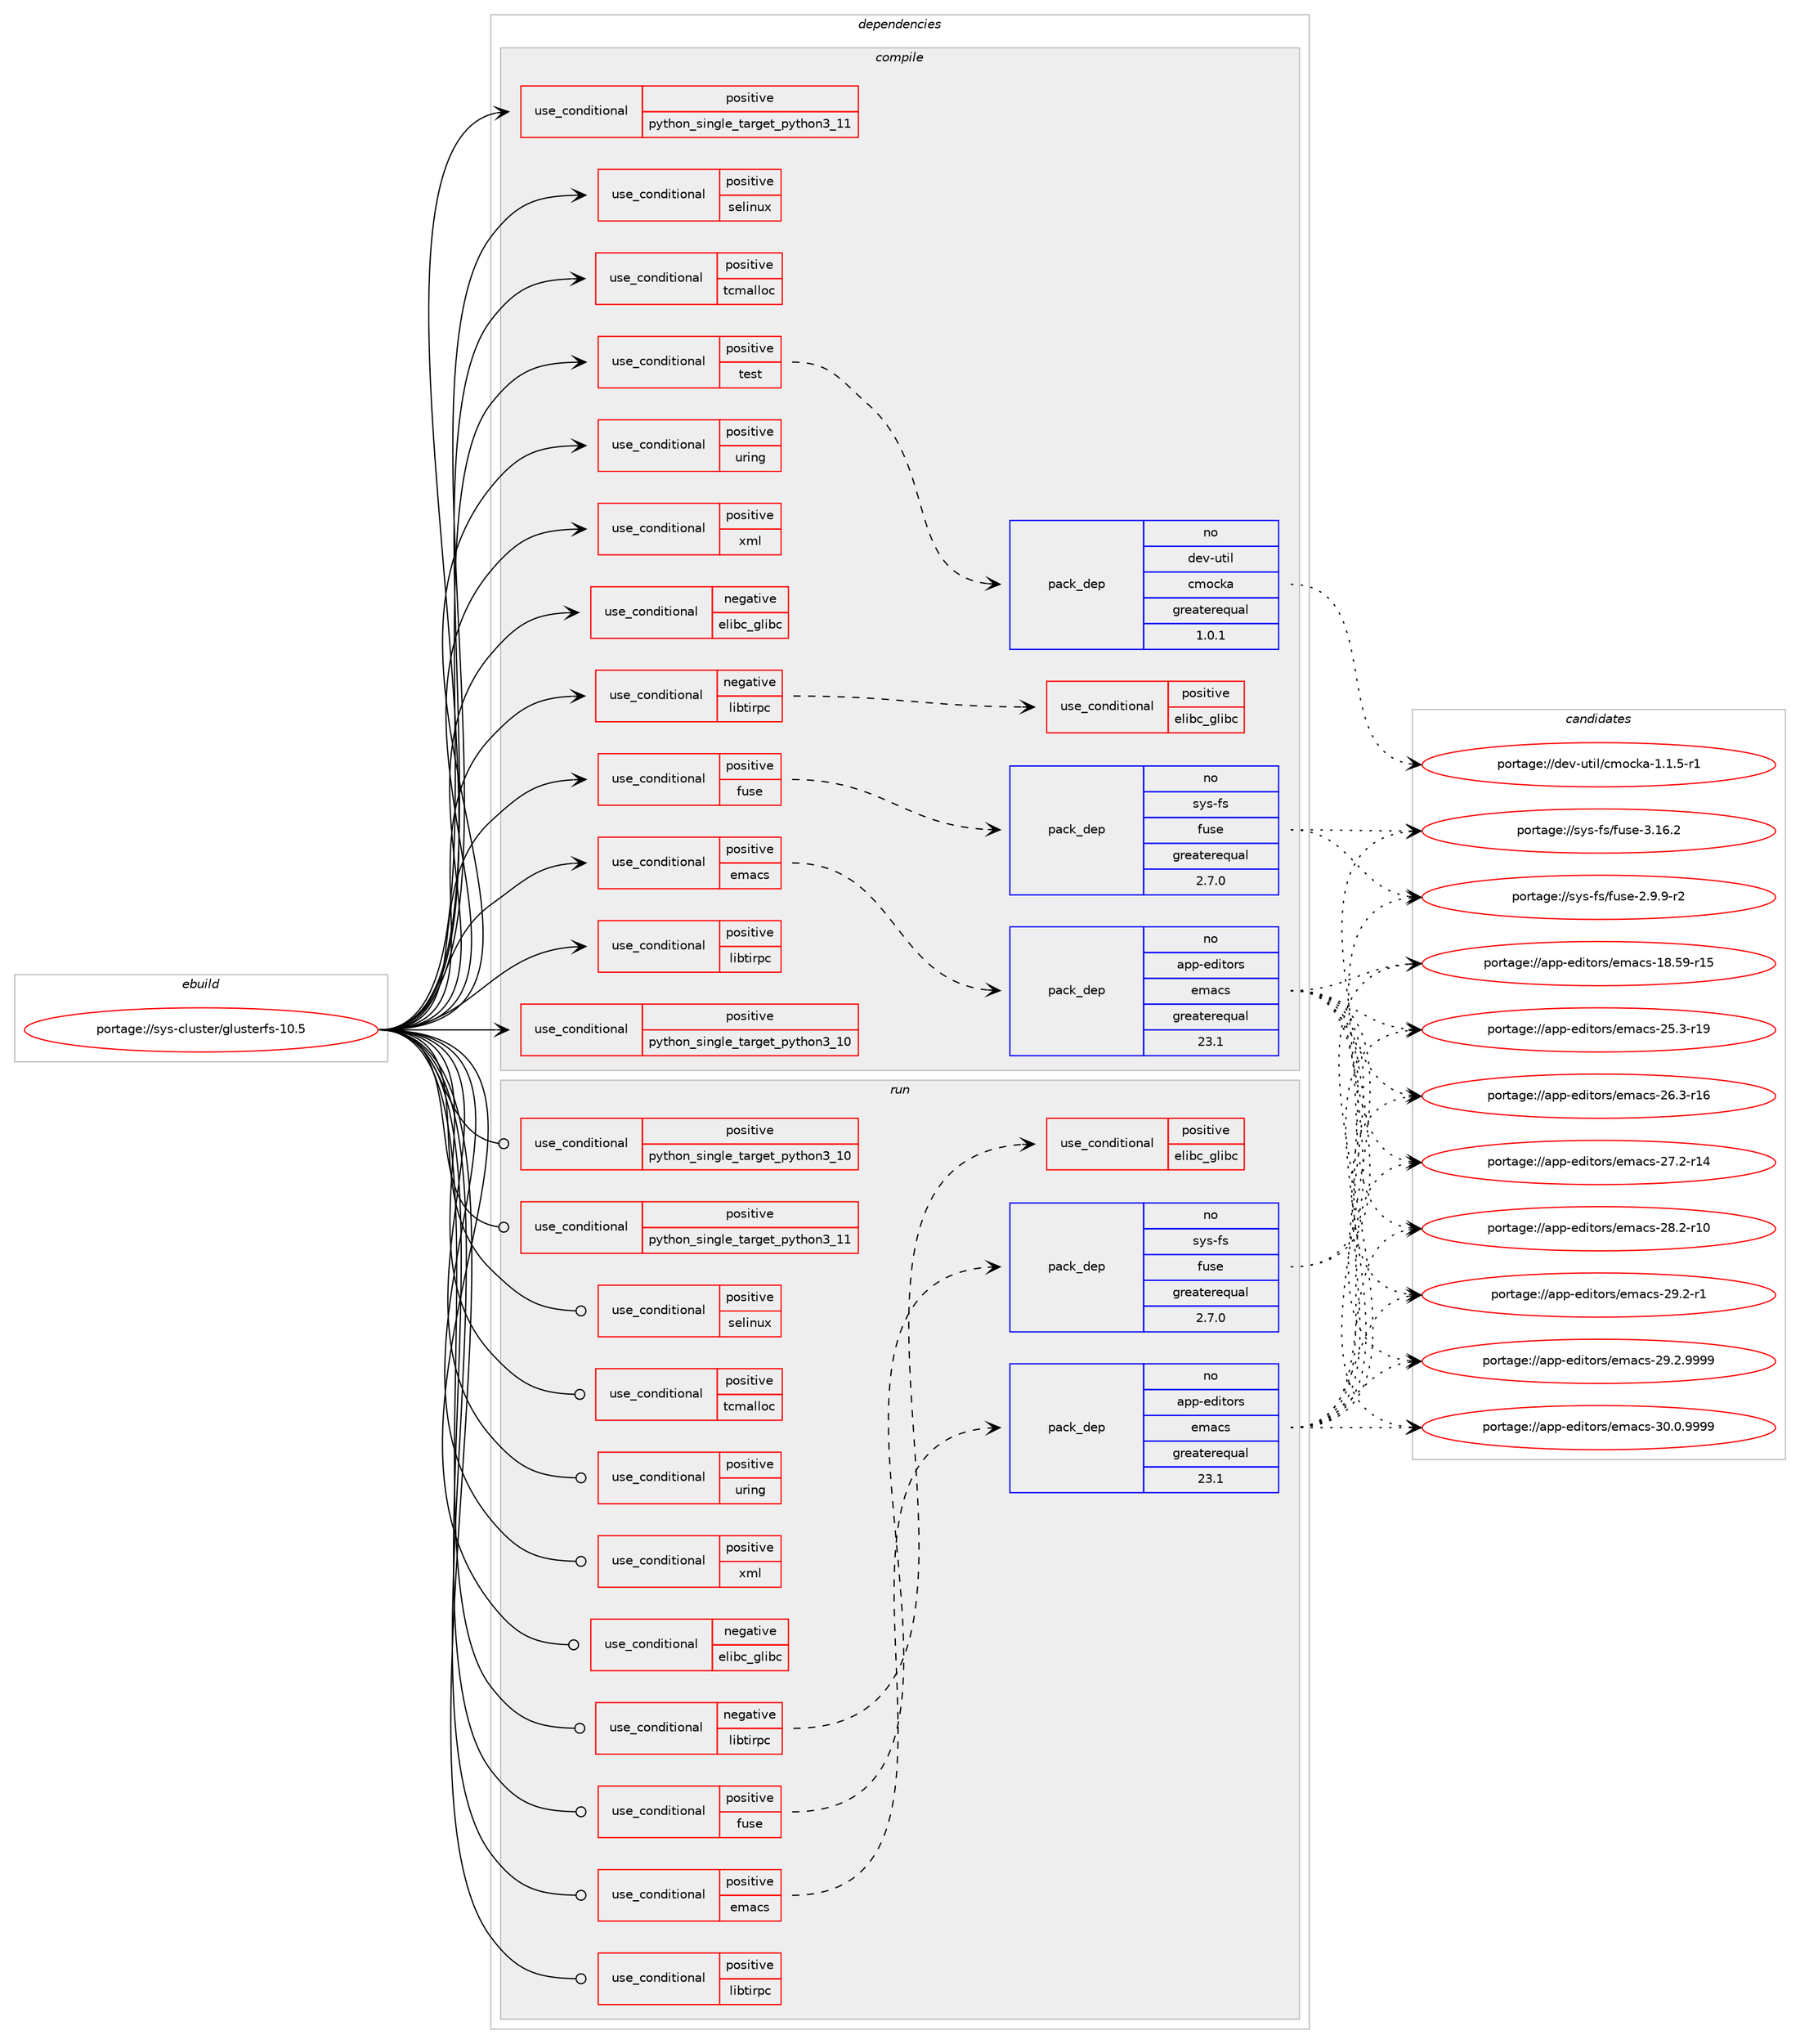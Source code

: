 digraph prolog {

# *************
# Graph options
# *************

newrank=true;
concentrate=true;
compound=true;
graph [rankdir=LR,fontname=Helvetica,fontsize=10,ranksep=1.5];#, ranksep=2.5, nodesep=0.2];
edge  [arrowhead=vee];
node  [fontname=Helvetica,fontsize=10];

# **********
# The ebuild
# **********

subgraph cluster_leftcol {
color=gray;
rank=same;
label=<<i>ebuild</i>>;
id [label="portage://sys-cluster/glusterfs-10.5", color=red, width=4, href="../sys-cluster/glusterfs-10.5.svg"];
}

# ****************
# The dependencies
# ****************

subgraph cluster_midcol {
color=gray;
label=<<i>dependencies</i>>;
subgraph cluster_compile {
fillcolor="#eeeeee";
style=filled;
label=<<i>compile</i>>;
subgraph cond10776 {
dependency15189 [label=<<TABLE BORDER="0" CELLBORDER="1" CELLSPACING="0" CELLPADDING="4"><TR><TD ROWSPAN="3" CELLPADDING="10">use_conditional</TD></TR><TR><TD>negative</TD></TR><TR><TD>elibc_glibc</TD></TR></TABLE>>, shape=none, color=red];
# *** BEGIN UNKNOWN DEPENDENCY TYPE (TODO) ***
# dependency15189 -> package_dependency(portage://sys-cluster/glusterfs-10.5,install,no,sys-libs,argp-standalone,none,[,,],[],[])
# *** END UNKNOWN DEPENDENCY TYPE (TODO) ***

}
id:e -> dependency15189:w [weight=20,style="solid",arrowhead="vee"];
subgraph cond10777 {
dependency15190 [label=<<TABLE BORDER="0" CELLBORDER="1" CELLSPACING="0" CELLPADDING="4"><TR><TD ROWSPAN="3" CELLPADDING="10">use_conditional</TD></TR><TR><TD>negative</TD></TR><TR><TD>libtirpc</TD></TR></TABLE>>, shape=none, color=red];
subgraph cond10778 {
dependency15191 [label=<<TABLE BORDER="0" CELLBORDER="1" CELLSPACING="0" CELLPADDING="4"><TR><TD ROWSPAN="3" CELLPADDING="10">use_conditional</TD></TR><TR><TD>positive</TD></TR><TR><TD>elibc_glibc</TD></TR></TABLE>>, shape=none, color=red];
# *** BEGIN UNKNOWN DEPENDENCY TYPE (TODO) ***
# dependency15191 -> package_dependency(portage://sys-cluster/glusterfs-10.5,install,no,sys-libs,glibc,none,[,,],[],[use(enable(rpc),negative)])
# *** END UNKNOWN DEPENDENCY TYPE (TODO) ***

}
dependency15190:e -> dependency15191:w [weight=20,style="dashed",arrowhead="vee"];
}
id:e -> dependency15190:w [weight=20,style="solid",arrowhead="vee"];
subgraph cond10779 {
dependency15192 [label=<<TABLE BORDER="0" CELLBORDER="1" CELLSPACING="0" CELLPADDING="4"><TR><TD ROWSPAN="3" CELLPADDING="10">use_conditional</TD></TR><TR><TD>positive</TD></TR><TR><TD>emacs</TD></TR></TABLE>>, shape=none, color=red];
subgraph pack4267 {
dependency15193 [label=<<TABLE BORDER="0" CELLBORDER="1" CELLSPACING="0" CELLPADDING="4" WIDTH="220"><TR><TD ROWSPAN="6" CELLPADDING="30">pack_dep</TD></TR><TR><TD WIDTH="110">no</TD></TR><TR><TD>app-editors</TD></TR><TR><TD>emacs</TD></TR><TR><TD>greaterequal</TD></TR><TR><TD>23.1</TD></TR></TABLE>>, shape=none, color=blue];
}
dependency15192:e -> dependency15193:w [weight=20,style="dashed",arrowhead="vee"];
}
id:e -> dependency15192:w [weight=20,style="solid",arrowhead="vee"];
subgraph cond10780 {
dependency15194 [label=<<TABLE BORDER="0" CELLBORDER="1" CELLSPACING="0" CELLPADDING="4"><TR><TD ROWSPAN="3" CELLPADDING="10">use_conditional</TD></TR><TR><TD>positive</TD></TR><TR><TD>fuse</TD></TR></TABLE>>, shape=none, color=red];
subgraph pack4268 {
dependency15195 [label=<<TABLE BORDER="0" CELLBORDER="1" CELLSPACING="0" CELLPADDING="4" WIDTH="220"><TR><TD ROWSPAN="6" CELLPADDING="30">pack_dep</TD></TR><TR><TD WIDTH="110">no</TD></TR><TR><TD>sys-fs</TD></TR><TR><TD>fuse</TD></TR><TR><TD>greaterequal</TD></TR><TR><TD>2.7.0</TD></TR></TABLE>>, shape=none, color=blue];
}
dependency15194:e -> dependency15195:w [weight=20,style="dashed",arrowhead="vee"];
}
id:e -> dependency15194:w [weight=20,style="solid",arrowhead="vee"];
subgraph cond10781 {
dependency15196 [label=<<TABLE BORDER="0" CELLBORDER="1" CELLSPACING="0" CELLPADDING="4"><TR><TD ROWSPAN="3" CELLPADDING="10">use_conditional</TD></TR><TR><TD>positive</TD></TR><TR><TD>libtirpc</TD></TR></TABLE>>, shape=none, color=red];
# *** BEGIN UNKNOWN DEPENDENCY TYPE (TODO) ***
# dependency15196 -> package_dependency(portage://sys-cluster/glusterfs-10.5,install,no,net-libs,libtirpc,none,[,,],any_same_slot,[])
# *** END UNKNOWN DEPENDENCY TYPE (TODO) ***

}
id:e -> dependency15196:w [weight=20,style="solid",arrowhead="vee"];
subgraph cond10782 {
dependency15197 [label=<<TABLE BORDER="0" CELLBORDER="1" CELLSPACING="0" CELLPADDING="4"><TR><TD ROWSPAN="3" CELLPADDING="10">use_conditional</TD></TR><TR><TD>positive</TD></TR><TR><TD>python_single_target_python3_10</TD></TR></TABLE>>, shape=none, color=red];
# *** BEGIN UNKNOWN DEPENDENCY TYPE (TODO) ***
# dependency15197 -> package_dependency(portage://sys-cluster/glusterfs-10.5,install,no,dev-lang,python,none,[,,],[slot(3.10)],[])
# *** END UNKNOWN DEPENDENCY TYPE (TODO) ***

}
id:e -> dependency15197:w [weight=20,style="solid",arrowhead="vee"];
subgraph cond10783 {
dependency15198 [label=<<TABLE BORDER="0" CELLBORDER="1" CELLSPACING="0" CELLPADDING="4"><TR><TD ROWSPAN="3" CELLPADDING="10">use_conditional</TD></TR><TR><TD>positive</TD></TR><TR><TD>python_single_target_python3_11</TD></TR></TABLE>>, shape=none, color=red];
# *** BEGIN UNKNOWN DEPENDENCY TYPE (TODO) ***
# dependency15198 -> package_dependency(portage://sys-cluster/glusterfs-10.5,install,no,dev-lang,python,none,[,,],[slot(3.11)],[])
# *** END UNKNOWN DEPENDENCY TYPE (TODO) ***

}
id:e -> dependency15198:w [weight=20,style="solid",arrowhead="vee"];
subgraph cond10784 {
dependency15199 [label=<<TABLE BORDER="0" CELLBORDER="1" CELLSPACING="0" CELLPADDING="4"><TR><TD ROWSPAN="3" CELLPADDING="10">use_conditional</TD></TR><TR><TD>positive</TD></TR><TR><TD>selinux</TD></TR></TABLE>>, shape=none, color=red];
# *** BEGIN UNKNOWN DEPENDENCY TYPE (TODO) ***
# dependency15199 -> package_dependency(portage://sys-cluster/glusterfs-10.5,install,no,sec-policy,selinux-glusterfs,none,[,,],[],[])
# *** END UNKNOWN DEPENDENCY TYPE (TODO) ***

}
id:e -> dependency15199:w [weight=20,style="solid",arrowhead="vee"];
subgraph cond10785 {
dependency15200 [label=<<TABLE BORDER="0" CELLBORDER="1" CELLSPACING="0" CELLPADDING="4"><TR><TD ROWSPAN="3" CELLPADDING="10">use_conditional</TD></TR><TR><TD>positive</TD></TR><TR><TD>tcmalloc</TD></TR></TABLE>>, shape=none, color=red];
# *** BEGIN UNKNOWN DEPENDENCY TYPE (TODO) ***
# dependency15200 -> package_dependency(portage://sys-cluster/glusterfs-10.5,install,no,dev-util,google-perftools,none,[,,],[],[])
# *** END UNKNOWN DEPENDENCY TYPE (TODO) ***

}
id:e -> dependency15200:w [weight=20,style="solid",arrowhead="vee"];
subgraph cond10786 {
dependency15201 [label=<<TABLE BORDER="0" CELLBORDER="1" CELLSPACING="0" CELLPADDING="4"><TR><TD ROWSPAN="3" CELLPADDING="10">use_conditional</TD></TR><TR><TD>positive</TD></TR><TR><TD>test</TD></TR></TABLE>>, shape=none, color=red];
subgraph pack4269 {
dependency15202 [label=<<TABLE BORDER="0" CELLBORDER="1" CELLSPACING="0" CELLPADDING="4" WIDTH="220"><TR><TD ROWSPAN="6" CELLPADDING="30">pack_dep</TD></TR><TR><TD WIDTH="110">no</TD></TR><TR><TD>dev-util</TD></TR><TR><TD>cmocka</TD></TR><TR><TD>greaterequal</TD></TR><TR><TD>1.0.1</TD></TR></TABLE>>, shape=none, color=blue];
}
dependency15201:e -> dependency15202:w [weight=20,style="dashed",arrowhead="vee"];
# *** BEGIN UNKNOWN DEPENDENCY TYPE (TODO) ***
# dependency15201 -> package_dependency(portage://sys-cluster/glusterfs-10.5,install,no,app-benchmarks,dbench,none,[,,],[],[])
# *** END UNKNOWN DEPENDENCY TYPE (TODO) ***

# *** BEGIN UNKNOWN DEPENDENCY TYPE (TODO) ***
# dependency15201 -> package_dependency(portage://sys-cluster/glusterfs-10.5,install,no,dev-vcs,git,none,[,,],[],[])
# *** END UNKNOWN DEPENDENCY TYPE (TODO) ***

# *** BEGIN UNKNOWN DEPENDENCY TYPE (TODO) ***
# dependency15201 -> package_dependency(portage://sys-cluster/glusterfs-10.5,install,no,virtual,perl-Test-Harness,none,[,,],[],[])
# *** END UNKNOWN DEPENDENCY TYPE (TODO) ***

# *** BEGIN UNKNOWN DEPENDENCY TYPE (TODO) ***
# dependency15201 -> package_dependency(portage://sys-cluster/glusterfs-10.5,install,no,dev-libs,yajl,none,[,,],[],[])
# *** END UNKNOWN DEPENDENCY TYPE (TODO) ***

# *** BEGIN UNKNOWN DEPENDENCY TYPE (TODO) ***
# dependency15201 -> package_dependency(portage://sys-cluster/glusterfs-10.5,install,no,sys-fs,xfsprogs,none,[,,],[],[])
# *** END UNKNOWN DEPENDENCY TYPE (TODO) ***

# *** BEGIN UNKNOWN DEPENDENCY TYPE (TODO) ***
# dependency15201 -> package_dependency(portage://sys-cluster/glusterfs-10.5,install,no,sys-apps,attr,none,[,,],[],[])
# *** END UNKNOWN DEPENDENCY TYPE (TODO) ***

}
id:e -> dependency15201:w [weight=20,style="solid",arrowhead="vee"];
subgraph cond10787 {
dependency15203 [label=<<TABLE BORDER="0" CELLBORDER="1" CELLSPACING="0" CELLPADDING="4"><TR><TD ROWSPAN="3" CELLPADDING="10">use_conditional</TD></TR><TR><TD>positive</TD></TR><TR><TD>uring</TD></TR></TABLE>>, shape=none, color=red];
# *** BEGIN UNKNOWN DEPENDENCY TYPE (TODO) ***
# dependency15203 -> package_dependency(portage://sys-cluster/glusterfs-10.5,install,no,sys-libs,liburing,none,[,,],any_same_slot,[])
# *** END UNKNOWN DEPENDENCY TYPE (TODO) ***

}
id:e -> dependency15203:w [weight=20,style="solid",arrowhead="vee"];
subgraph cond10788 {
dependency15204 [label=<<TABLE BORDER="0" CELLBORDER="1" CELLSPACING="0" CELLPADDING="4"><TR><TD ROWSPAN="3" CELLPADDING="10">use_conditional</TD></TR><TR><TD>positive</TD></TR><TR><TD>xml</TD></TR></TABLE>>, shape=none, color=red];
# *** BEGIN UNKNOWN DEPENDENCY TYPE (TODO) ***
# dependency15204 -> package_dependency(portage://sys-cluster/glusterfs-10.5,install,no,dev-libs,libxml2,none,[,,],[],[])
# *** END UNKNOWN DEPENDENCY TYPE (TODO) ***

}
id:e -> dependency15204:w [weight=20,style="solid",arrowhead="vee"];
# *** BEGIN UNKNOWN DEPENDENCY TYPE (TODO) ***
# id -> package_dependency(portage://sys-cluster/glusterfs-10.5,install,no,acct-group,gluster,none,[,,],[],[])
# *** END UNKNOWN DEPENDENCY TYPE (TODO) ***

# *** BEGIN UNKNOWN DEPENDENCY TYPE (TODO) ***
# id -> package_dependency(portage://sys-cluster/glusterfs-10.5,install,no,acct-user,gluster,none,[,,],[],[])
# *** END UNKNOWN DEPENDENCY TYPE (TODO) ***

# *** BEGIN UNKNOWN DEPENDENCY TYPE (TODO) ***
# id -> package_dependency(portage://sys-cluster/glusterfs-10.5,install,no,dev-libs,libaio,none,[,,],[],[])
# *** END UNKNOWN DEPENDENCY TYPE (TODO) ***

# *** BEGIN UNKNOWN DEPENDENCY TYPE (TODO) ***
# id -> package_dependency(portage://sys-cluster/glusterfs-10.5,install,no,dev-libs,openssl,none,[,,],any_same_slot,[use(disable(bindist),negative)])
# *** END UNKNOWN DEPENDENCY TYPE (TODO) ***

# *** BEGIN UNKNOWN DEPENDENCY TYPE (TODO) ***
# id -> package_dependency(portage://sys-cluster/glusterfs-10.5,install,no,dev-libs,userspace-rcu,none,[,,],any_same_slot,[])
# *** END UNKNOWN DEPENDENCY TYPE (TODO) ***

# *** BEGIN UNKNOWN DEPENDENCY TYPE (TODO) ***
# id -> package_dependency(portage://sys-cluster/glusterfs-10.5,install,no,net-libs,rpcsvc-proto,none,[,,],[],[])
# *** END UNKNOWN DEPENDENCY TYPE (TODO) ***

# *** BEGIN UNKNOWN DEPENDENCY TYPE (TODO) ***
# id -> package_dependency(portage://sys-cluster/glusterfs-10.5,install,no,sys-apps,util-linux,none,[,,],[],[])
# *** END UNKNOWN DEPENDENCY TYPE (TODO) ***

# *** BEGIN UNKNOWN DEPENDENCY TYPE (TODO) ***
# id -> package_dependency(portage://sys-cluster/glusterfs-10.5,install,no,sys-libs,readline,none,[,,],any_same_slot,[])
# *** END UNKNOWN DEPENDENCY TYPE (TODO) ***

# *** BEGIN UNKNOWN DEPENDENCY TYPE (TODO) ***
# id -> package_dependency(portage://sys-cluster/glusterfs-10.5,install,no,virtual,acl,none,[,,],[],[])
# *** END UNKNOWN DEPENDENCY TYPE (TODO) ***

}
subgraph cluster_compileandrun {
fillcolor="#eeeeee";
style=filled;
label=<<i>compile and run</i>>;
}
subgraph cluster_run {
fillcolor="#eeeeee";
style=filled;
label=<<i>run</i>>;
subgraph cond10789 {
dependency15205 [label=<<TABLE BORDER="0" CELLBORDER="1" CELLSPACING="0" CELLPADDING="4"><TR><TD ROWSPAN="3" CELLPADDING="10">use_conditional</TD></TR><TR><TD>negative</TD></TR><TR><TD>elibc_glibc</TD></TR></TABLE>>, shape=none, color=red];
# *** BEGIN UNKNOWN DEPENDENCY TYPE (TODO) ***
# dependency15205 -> package_dependency(portage://sys-cluster/glusterfs-10.5,run,no,sys-libs,argp-standalone,none,[,,],[],[])
# *** END UNKNOWN DEPENDENCY TYPE (TODO) ***

}
id:e -> dependency15205:w [weight=20,style="solid",arrowhead="odot"];
subgraph cond10790 {
dependency15206 [label=<<TABLE BORDER="0" CELLBORDER="1" CELLSPACING="0" CELLPADDING="4"><TR><TD ROWSPAN="3" CELLPADDING="10">use_conditional</TD></TR><TR><TD>negative</TD></TR><TR><TD>libtirpc</TD></TR></TABLE>>, shape=none, color=red];
subgraph cond10791 {
dependency15207 [label=<<TABLE BORDER="0" CELLBORDER="1" CELLSPACING="0" CELLPADDING="4"><TR><TD ROWSPAN="3" CELLPADDING="10">use_conditional</TD></TR><TR><TD>positive</TD></TR><TR><TD>elibc_glibc</TD></TR></TABLE>>, shape=none, color=red];
# *** BEGIN UNKNOWN DEPENDENCY TYPE (TODO) ***
# dependency15207 -> package_dependency(portage://sys-cluster/glusterfs-10.5,run,no,sys-libs,glibc,none,[,,],[],[use(enable(rpc),negative)])
# *** END UNKNOWN DEPENDENCY TYPE (TODO) ***

}
dependency15206:e -> dependency15207:w [weight=20,style="dashed",arrowhead="vee"];
}
id:e -> dependency15206:w [weight=20,style="solid",arrowhead="odot"];
subgraph cond10792 {
dependency15208 [label=<<TABLE BORDER="0" CELLBORDER="1" CELLSPACING="0" CELLPADDING="4"><TR><TD ROWSPAN="3" CELLPADDING="10">use_conditional</TD></TR><TR><TD>positive</TD></TR><TR><TD>emacs</TD></TR></TABLE>>, shape=none, color=red];
subgraph pack4270 {
dependency15209 [label=<<TABLE BORDER="0" CELLBORDER="1" CELLSPACING="0" CELLPADDING="4" WIDTH="220"><TR><TD ROWSPAN="6" CELLPADDING="30">pack_dep</TD></TR><TR><TD WIDTH="110">no</TD></TR><TR><TD>app-editors</TD></TR><TR><TD>emacs</TD></TR><TR><TD>greaterequal</TD></TR><TR><TD>23.1</TD></TR></TABLE>>, shape=none, color=blue];
}
dependency15208:e -> dependency15209:w [weight=20,style="dashed",arrowhead="vee"];
}
id:e -> dependency15208:w [weight=20,style="solid",arrowhead="odot"];
subgraph cond10793 {
dependency15210 [label=<<TABLE BORDER="0" CELLBORDER="1" CELLSPACING="0" CELLPADDING="4"><TR><TD ROWSPAN="3" CELLPADDING="10">use_conditional</TD></TR><TR><TD>positive</TD></TR><TR><TD>fuse</TD></TR></TABLE>>, shape=none, color=red];
subgraph pack4271 {
dependency15211 [label=<<TABLE BORDER="0" CELLBORDER="1" CELLSPACING="0" CELLPADDING="4" WIDTH="220"><TR><TD ROWSPAN="6" CELLPADDING="30">pack_dep</TD></TR><TR><TD WIDTH="110">no</TD></TR><TR><TD>sys-fs</TD></TR><TR><TD>fuse</TD></TR><TR><TD>greaterequal</TD></TR><TR><TD>2.7.0</TD></TR></TABLE>>, shape=none, color=blue];
}
dependency15210:e -> dependency15211:w [weight=20,style="dashed",arrowhead="vee"];
}
id:e -> dependency15210:w [weight=20,style="solid",arrowhead="odot"];
subgraph cond10794 {
dependency15212 [label=<<TABLE BORDER="0" CELLBORDER="1" CELLSPACING="0" CELLPADDING="4"><TR><TD ROWSPAN="3" CELLPADDING="10">use_conditional</TD></TR><TR><TD>positive</TD></TR><TR><TD>libtirpc</TD></TR></TABLE>>, shape=none, color=red];
# *** BEGIN UNKNOWN DEPENDENCY TYPE (TODO) ***
# dependency15212 -> package_dependency(portage://sys-cluster/glusterfs-10.5,run,no,net-libs,libtirpc,none,[,,],any_same_slot,[])
# *** END UNKNOWN DEPENDENCY TYPE (TODO) ***

}
id:e -> dependency15212:w [weight=20,style="solid",arrowhead="odot"];
subgraph cond10795 {
dependency15213 [label=<<TABLE BORDER="0" CELLBORDER="1" CELLSPACING="0" CELLPADDING="4"><TR><TD ROWSPAN="3" CELLPADDING="10">use_conditional</TD></TR><TR><TD>positive</TD></TR><TR><TD>python_single_target_python3_10</TD></TR></TABLE>>, shape=none, color=red];
# *** BEGIN UNKNOWN DEPENDENCY TYPE (TODO) ***
# dependency15213 -> package_dependency(portage://sys-cluster/glusterfs-10.5,run,no,dev-lang,python,none,[,,],[slot(3.10)],[])
# *** END UNKNOWN DEPENDENCY TYPE (TODO) ***

}
id:e -> dependency15213:w [weight=20,style="solid",arrowhead="odot"];
subgraph cond10796 {
dependency15214 [label=<<TABLE BORDER="0" CELLBORDER="1" CELLSPACING="0" CELLPADDING="4"><TR><TD ROWSPAN="3" CELLPADDING="10">use_conditional</TD></TR><TR><TD>positive</TD></TR><TR><TD>python_single_target_python3_11</TD></TR></TABLE>>, shape=none, color=red];
# *** BEGIN UNKNOWN DEPENDENCY TYPE (TODO) ***
# dependency15214 -> package_dependency(portage://sys-cluster/glusterfs-10.5,run,no,dev-lang,python,none,[,,],[slot(3.11)],[])
# *** END UNKNOWN DEPENDENCY TYPE (TODO) ***

}
id:e -> dependency15214:w [weight=20,style="solid",arrowhead="odot"];
subgraph cond10797 {
dependency15215 [label=<<TABLE BORDER="0" CELLBORDER="1" CELLSPACING="0" CELLPADDING="4"><TR><TD ROWSPAN="3" CELLPADDING="10">use_conditional</TD></TR><TR><TD>positive</TD></TR><TR><TD>selinux</TD></TR></TABLE>>, shape=none, color=red];
# *** BEGIN UNKNOWN DEPENDENCY TYPE (TODO) ***
# dependency15215 -> package_dependency(portage://sys-cluster/glusterfs-10.5,run,no,sec-policy,selinux-glusterfs,none,[,,],[],[])
# *** END UNKNOWN DEPENDENCY TYPE (TODO) ***

}
id:e -> dependency15215:w [weight=20,style="solid",arrowhead="odot"];
subgraph cond10798 {
dependency15216 [label=<<TABLE BORDER="0" CELLBORDER="1" CELLSPACING="0" CELLPADDING="4"><TR><TD ROWSPAN="3" CELLPADDING="10">use_conditional</TD></TR><TR><TD>positive</TD></TR><TR><TD>tcmalloc</TD></TR></TABLE>>, shape=none, color=red];
# *** BEGIN UNKNOWN DEPENDENCY TYPE (TODO) ***
# dependency15216 -> package_dependency(portage://sys-cluster/glusterfs-10.5,run,no,dev-util,google-perftools,none,[,,],[],[])
# *** END UNKNOWN DEPENDENCY TYPE (TODO) ***

}
id:e -> dependency15216:w [weight=20,style="solid",arrowhead="odot"];
subgraph cond10799 {
dependency15217 [label=<<TABLE BORDER="0" CELLBORDER="1" CELLSPACING="0" CELLPADDING="4"><TR><TD ROWSPAN="3" CELLPADDING="10">use_conditional</TD></TR><TR><TD>positive</TD></TR><TR><TD>uring</TD></TR></TABLE>>, shape=none, color=red];
# *** BEGIN UNKNOWN DEPENDENCY TYPE (TODO) ***
# dependency15217 -> package_dependency(portage://sys-cluster/glusterfs-10.5,run,no,sys-libs,liburing,none,[,,],any_same_slot,[])
# *** END UNKNOWN DEPENDENCY TYPE (TODO) ***

}
id:e -> dependency15217:w [weight=20,style="solid",arrowhead="odot"];
subgraph cond10800 {
dependency15218 [label=<<TABLE BORDER="0" CELLBORDER="1" CELLSPACING="0" CELLPADDING="4"><TR><TD ROWSPAN="3" CELLPADDING="10">use_conditional</TD></TR><TR><TD>positive</TD></TR><TR><TD>xml</TD></TR></TABLE>>, shape=none, color=red];
# *** BEGIN UNKNOWN DEPENDENCY TYPE (TODO) ***
# dependency15218 -> package_dependency(portage://sys-cluster/glusterfs-10.5,run,no,dev-libs,libxml2,none,[,,],[],[])
# *** END UNKNOWN DEPENDENCY TYPE (TODO) ***

}
id:e -> dependency15218:w [weight=20,style="solid",arrowhead="odot"];
# *** BEGIN UNKNOWN DEPENDENCY TYPE (TODO) ***
# id -> package_dependency(portage://sys-cluster/glusterfs-10.5,run,no,acct-group,gluster,none,[,,],[],[])
# *** END UNKNOWN DEPENDENCY TYPE (TODO) ***

# *** BEGIN UNKNOWN DEPENDENCY TYPE (TODO) ***
# id -> package_dependency(portage://sys-cluster/glusterfs-10.5,run,no,acct-user,gluster,none,[,,],[],[])
# *** END UNKNOWN DEPENDENCY TYPE (TODO) ***

# *** BEGIN UNKNOWN DEPENDENCY TYPE (TODO) ***
# id -> package_dependency(portage://sys-cluster/glusterfs-10.5,run,no,dev-libs,libaio,none,[,,],[],[])
# *** END UNKNOWN DEPENDENCY TYPE (TODO) ***

# *** BEGIN UNKNOWN DEPENDENCY TYPE (TODO) ***
# id -> package_dependency(portage://sys-cluster/glusterfs-10.5,run,no,dev-libs,openssl,none,[,,],any_same_slot,[use(disable(bindist),negative)])
# *** END UNKNOWN DEPENDENCY TYPE (TODO) ***

# *** BEGIN UNKNOWN DEPENDENCY TYPE (TODO) ***
# id -> package_dependency(portage://sys-cluster/glusterfs-10.5,run,no,dev-libs,userspace-rcu,none,[,,],any_same_slot,[])
# *** END UNKNOWN DEPENDENCY TYPE (TODO) ***

# *** BEGIN UNKNOWN DEPENDENCY TYPE (TODO) ***
# id -> package_dependency(portage://sys-cluster/glusterfs-10.5,run,no,net-libs,rpcsvc-proto,none,[,,],[],[])
# *** END UNKNOWN DEPENDENCY TYPE (TODO) ***

# *** BEGIN UNKNOWN DEPENDENCY TYPE (TODO) ***
# id -> package_dependency(portage://sys-cluster/glusterfs-10.5,run,no,sys-apps,util-linux,none,[,,],[],[])
# *** END UNKNOWN DEPENDENCY TYPE (TODO) ***

# *** BEGIN UNKNOWN DEPENDENCY TYPE (TODO) ***
# id -> package_dependency(portage://sys-cluster/glusterfs-10.5,run,no,sys-libs,readline,none,[,,],any_same_slot,[])
# *** END UNKNOWN DEPENDENCY TYPE (TODO) ***

# *** BEGIN UNKNOWN DEPENDENCY TYPE (TODO) ***
# id -> package_dependency(portage://sys-cluster/glusterfs-10.5,run,no,virtual,tmpfiles,none,[,,],[],[])
# *** END UNKNOWN DEPENDENCY TYPE (TODO) ***

}
}

# **************
# The candidates
# **************

subgraph cluster_choices {
rank=same;
color=gray;
label=<<i>candidates</i>>;

subgraph choice4267 {
color=black;
nodesep=1;
choice9711211245101100105116111114115471011099799115454956465357451144953 [label="portage://app-editors/emacs-18.59-r15", color=red, width=4,href="../app-editors/emacs-18.59-r15.svg"];
choice97112112451011001051161111141154710110997991154550534651451144957 [label="portage://app-editors/emacs-25.3-r19", color=red, width=4,href="../app-editors/emacs-25.3-r19.svg"];
choice97112112451011001051161111141154710110997991154550544651451144954 [label="portage://app-editors/emacs-26.3-r16", color=red, width=4,href="../app-editors/emacs-26.3-r16.svg"];
choice97112112451011001051161111141154710110997991154550554650451144952 [label="portage://app-editors/emacs-27.2-r14", color=red, width=4,href="../app-editors/emacs-27.2-r14.svg"];
choice97112112451011001051161111141154710110997991154550564650451144948 [label="portage://app-editors/emacs-28.2-r10", color=red, width=4,href="../app-editors/emacs-28.2-r10.svg"];
choice971121124510110010511611111411547101109979911545505746504511449 [label="portage://app-editors/emacs-29.2-r1", color=red, width=4,href="../app-editors/emacs-29.2-r1.svg"];
choice971121124510110010511611111411547101109979911545505746504657575757 [label="portage://app-editors/emacs-29.2.9999", color=red, width=4,href="../app-editors/emacs-29.2.9999.svg"];
choice971121124510110010511611111411547101109979911545514846484657575757 [label="portage://app-editors/emacs-30.0.9999", color=red, width=4,href="../app-editors/emacs-30.0.9999.svg"];
dependency15193:e -> choice9711211245101100105116111114115471011099799115454956465357451144953:w [style=dotted,weight="100"];
dependency15193:e -> choice97112112451011001051161111141154710110997991154550534651451144957:w [style=dotted,weight="100"];
dependency15193:e -> choice97112112451011001051161111141154710110997991154550544651451144954:w [style=dotted,weight="100"];
dependency15193:e -> choice97112112451011001051161111141154710110997991154550554650451144952:w [style=dotted,weight="100"];
dependency15193:e -> choice97112112451011001051161111141154710110997991154550564650451144948:w [style=dotted,weight="100"];
dependency15193:e -> choice971121124510110010511611111411547101109979911545505746504511449:w [style=dotted,weight="100"];
dependency15193:e -> choice971121124510110010511611111411547101109979911545505746504657575757:w [style=dotted,weight="100"];
dependency15193:e -> choice971121124510110010511611111411547101109979911545514846484657575757:w [style=dotted,weight="100"];
}
subgraph choice4268 {
color=black;
nodesep=1;
choice11512111545102115471021171151014550465746574511450 [label="portage://sys-fs/fuse-2.9.9-r2", color=red, width=4,href="../sys-fs/fuse-2.9.9-r2.svg"];
choice115121115451021154710211711510145514649544650 [label="portage://sys-fs/fuse-3.16.2", color=red, width=4,href="../sys-fs/fuse-3.16.2.svg"];
dependency15195:e -> choice11512111545102115471021171151014550465746574511450:w [style=dotted,weight="100"];
dependency15195:e -> choice115121115451021154710211711510145514649544650:w [style=dotted,weight="100"];
}
subgraph choice4269 {
color=black;
nodesep=1;
choice10010111845117116105108479910911199107974549464946534511449 [label="portage://dev-util/cmocka-1.1.5-r1", color=red, width=4,href="../dev-util/cmocka-1.1.5-r1.svg"];
dependency15202:e -> choice10010111845117116105108479910911199107974549464946534511449:w [style=dotted,weight="100"];
}
subgraph choice4270 {
color=black;
nodesep=1;
choice9711211245101100105116111114115471011099799115454956465357451144953 [label="portage://app-editors/emacs-18.59-r15", color=red, width=4,href="../app-editors/emacs-18.59-r15.svg"];
choice97112112451011001051161111141154710110997991154550534651451144957 [label="portage://app-editors/emacs-25.3-r19", color=red, width=4,href="../app-editors/emacs-25.3-r19.svg"];
choice97112112451011001051161111141154710110997991154550544651451144954 [label="portage://app-editors/emacs-26.3-r16", color=red, width=4,href="../app-editors/emacs-26.3-r16.svg"];
choice97112112451011001051161111141154710110997991154550554650451144952 [label="portage://app-editors/emacs-27.2-r14", color=red, width=4,href="../app-editors/emacs-27.2-r14.svg"];
choice97112112451011001051161111141154710110997991154550564650451144948 [label="portage://app-editors/emacs-28.2-r10", color=red, width=4,href="../app-editors/emacs-28.2-r10.svg"];
choice971121124510110010511611111411547101109979911545505746504511449 [label="portage://app-editors/emacs-29.2-r1", color=red, width=4,href="../app-editors/emacs-29.2-r1.svg"];
choice971121124510110010511611111411547101109979911545505746504657575757 [label="portage://app-editors/emacs-29.2.9999", color=red, width=4,href="../app-editors/emacs-29.2.9999.svg"];
choice971121124510110010511611111411547101109979911545514846484657575757 [label="portage://app-editors/emacs-30.0.9999", color=red, width=4,href="../app-editors/emacs-30.0.9999.svg"];
dependency15209:e -> choice9711211245101100105116111114115471011099799115454956465357451144953:w [style=dotted,weight="100"];
dependency15209:e -> choice97112112451011001051161111141154710110997991154550534651451144957:w [style=dotted,weight="100"];
dependency15209:e -> choice97112112451011001051161111141154710110997991154550544651451144954:w [style=dotted,weight="100"];
dependency15209:e -> choice97112112451011001051161111141154710110997991154550554650451144952:w [style=dotted,weight="100"];
dependency15209:e -> choice97112112451011001051161111141154710110997991154550564650451144948:w [style=dotted,weight="100"];
dependency15209:e -> choice971121124510110010511611111411547101109979911545505746504511449:w [style=dotted,weight="100"];
dependency15209:e -> choice971121124510110010511611111411547101109979911545505746504657575757:w [style=dotted,weight="100"];
dependency15209:e -> choice971121124510110010511611111411547101109979911545514846484657575757:w [style=dotted,weight="100"];
}
subgraph choice4271 {
color=black;
nodesep=1;
choice11512111545102115471021171151014550465746574511450 [label="portage://sys-fs/fuse-2.9.9-r2", color=red, width=4,href="../sys-fs/fuse-2.9.9-r2.svg"];
choice115121115451021154710211711510145514649544650 [label="portage://sys-fs/fuse-3.16.2", color=red, width=4,href="../sys-fs/fuse-3.16.2.svg"];
dependency15211:e -> choice11512111545102115471021171151014550465746574511450:w [style=dotted,weight="100"];
dependency15211:e -> choice115121115451021154710211711510145514649544650:w [style=dotted,weight="100"];
}
}

}
